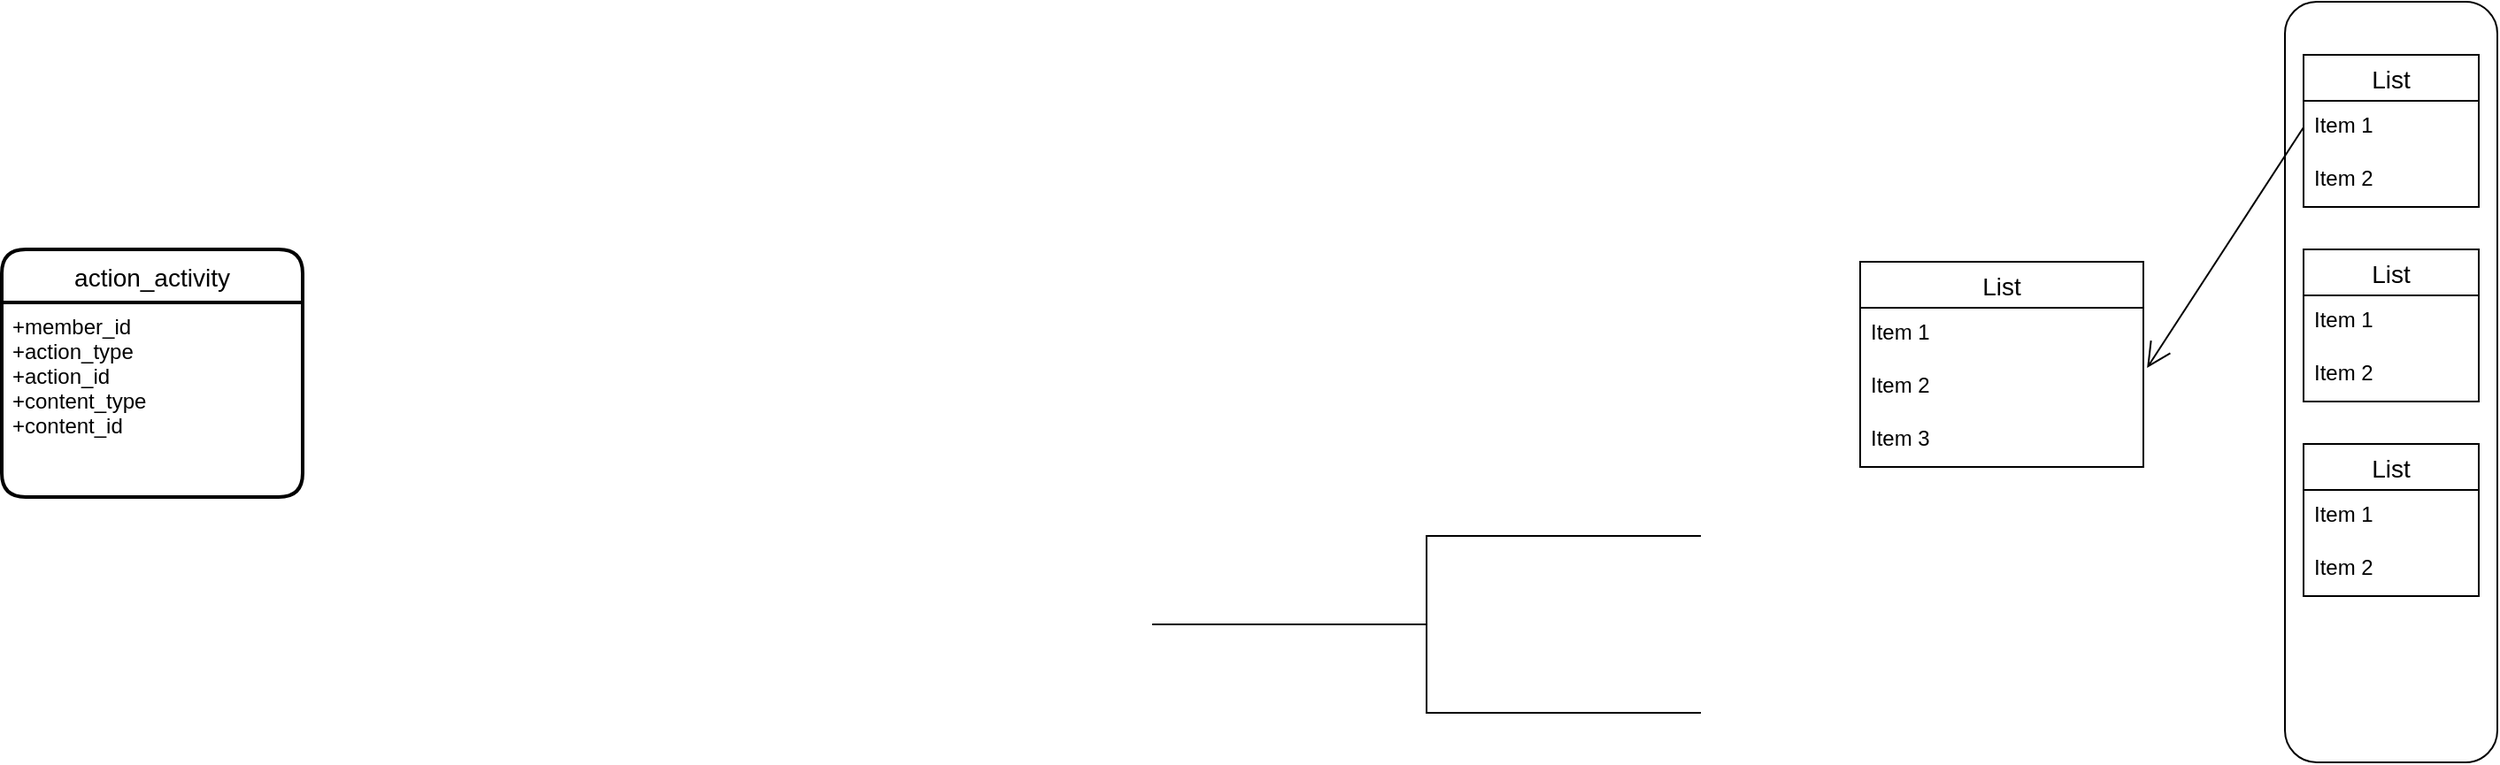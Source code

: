 <mxfile version="13.5.5" type="github">
  <diagram id="xXOAfpRkO7oq2K6r2bVf" name="Page-1">
    <mxGraphModel dx="1426" dy="803" grid="1" gridSize="10" guides="1" tooltips="1" connect="1" arrows="1" fold="1" page="1" pageScale="1" pageWidth="827" pageHeight="1169" math="0" shadow="0">
      <root>
        <mxCell id="0" />
        <mxCell id="1" parent="0" />
        <mxCell id="nlnA7nwr5EOGX_mSEBAv-14" value="" style="rounded=1;whiteSpace=wrap;html=1;" parent="1" vertex="1">
          <mxGeometry x="1340" y="233" width="120" height="430" as="geometry" />
        </mxCell>
        <mxCell id="Iiy-4Ej51L4zw9ELq6eo-1" value="List" style="swimlane;fontStyle=0;childLayout=stackLayout;horizontal=1;startSize=26;horizontalStack=0;resizeParent=1;resizeParentMax=0;resizeLast=0;collapsible=1;marginBottom=0;align=center;fontSize=14;" vertex="1" parent="1">
          <mxGeometry x="1350.5" y="263" width="99" height="86" as="geometry" />
        </mxCell>
        <mxCell id="Iiy-4Ej51L4zw9ELq6eo-2" value="Item 1" style="text;strokeColor=none;fillColor=none;spacingLeft=4;spacingRight=4;overflow=hidden;rotatable=0;points=[[0,0.5],[1,0.5]];portConstraint=eastwest;fontSize=12;" vertex="1" parent="Iiy-4Ej51L4zw9ELq6eo-1">
          <mxGeometry y="26" width="99" height="30" as="geometry" />
        </mxCell>
        <mxCell id="Iiy-4Ej51L4zw9ELq6eo-3" value="Item 2" style="text;strokeColor=none;fillColor=none;spacingLeft=4;spacingRight=4;overflow=hidden;rotatable=0;points=[[0,0.5],[1,0.5]];portConstraint=eastwest;fontSize=12;" vertex="1" parent="Iiy-4Ej51L4zw9ELq6eo-1">
          <mxGeometry y="56" width="99" height="30" as="geometry" />
        </mxCell>
        <mxCell id="Iiy-4Ej51L4zw9ELq6eo-5" value="List" style="swimlane;fontStyle=0;childLayout=stackLayout;horizontal=1;startSize=26;horizontalStack=0;resizeParent=1;resizeParentMax=0;resizeLast=0;collapsible=1;marginBottom=0;align=center;fontSize=14;" vertex="1" parent="1">
          <mxGeometry x="1350.5" y="373" width="99" height="86" as="geometry" />
        </mxCell>
        <mxCell id="Iiy-4Ej51L4zw9ELq6eo-6" value="Item 1" style="text;strokeColor=none;fillColor=none;spacingLeft=4;spacingRight=4;overflow=hidden;rotatable=0;points=[[0,0.5],[1,0.5]];portConstraint=eastwest;fontSize=12;" vertex="1" parent="Iiy-4Ej51L4zw9ELq6eo-5">
          <mxGeometry y="26" width="99" height="30" as="geometry" />
        </mxCell>
        <mxCell id="Iiy-4Ej51L4zw9ELq6eo-7" value="Item 2" style="text;strokeColor=none;fillColor=none;spacingLeft=4;spacingRight=4;overflow=hidden;rotatable=0;points=[[0,0.5],[1,0.5]];portConstraint=eastwest;fontSize=12;" vertex="1" parent="Iiy-4Ej51L4zw9ELq6eo-5">
          <mxGeometry y="56" width="99" height="30" as="geometry" />
        </mxCell>
        <mxCell id="Iiy-4Ej51L4zw9ELq6eo-8" value="List" style="swimlane;fontStyle=0;childLayout=stackLayout;horizontal=1;startSize=26;horizontalStack=0;resizeParent=1;resizeParentMax=0;resizeLast=0;collapsible=1;marginBottom=0;align=center;fontSize=14;" vertex="1" parent="1">
          <mxGeometry x="1350.5" y="483" width="99" height="86" as="geometry" />
        </mxCell>
        <mxCell id="Iiy-4Ej51L4zw9ELq6eo-9" value="Item 1" style="text;strokeColor=none;fillColor=none;spacingLeft=4;spacingRight=4;overflow=hidden;rotatable=0;points=[[0,0.5],[1,0.5]];portConstraint=eastwest;fontSize=12;" vertex="1" parent="Iiy-4Ej51L4zw9ELq6eo-8">
          <mxGeometry y="26" width="99" height="30" as="geometry" />
        </mxCell>
        <mxCell id="Iiy-4Ej51L4zw9ELq6eo-10" value="Item 2" style="text;strokeColor=none;fillColor=none;spacingLeft=4;spacingRight=4;overflow=hidden;rotatable=0;points=[[0,0.5],[1,0.5]];portConstraint=eastwest;fontSize=12;" vertex="1" parent="Iiy-4Ej51L4zw9ELq6eo-8">
          <mxGeometry y="56" width="99" height="30" as="geometry" />
        </mxCell>
        <mxCell id="nlnA7nwr5EOGX_mSEBAv-10" value="List" style="swimlane;fontStyle=0;childLayout=stackLayout;horizontal=1;startSize=26;horizontalStack=0;resizeParent=1;resizeParentMax=0;resizeLast=0;collapsible=1;marginBottom=0;align=center;fontSize=14;" parent="1" vertex="1">
          <mxGeometry x="1100" y="380" width="160" height="116" as="geometry" />
        </mxCell>
        <mxCell id="nlnA7nwr5EOGX_mSEBAv-11" value="Item 1" style="text;strokeColor=none;fillColor=none;spacingLeft=4;spacingRight=4;overflow=hidden;rotatable=0;points=[[0,0.5],[1,0.5]];portConstraint=eastwest;fontSize=12;" parent="nlnA7nwr5EOGX_mSEBAv-10" vertex="1">
          <mxGeometry y="26" width="160" height="30" as="geometry" />
        </mxCell>
        <mxCell id="nlnA7nwr5EOGX_mSEBAv-12" value="Item 2" style="text;strokeColor=none;fillColor=none;spacingLeft=4;spacingRight=4;overflow=hidden;rotatable=0;points=[[0,0.5],[1,0.5]];portConstraint=eastwest;fontSize=12;" parent="nlnA7nwr5EOGX_mSEBAv-10" vertex="1">
          <mxGeometry y="56" width="160" height="30" as="geometry" />
        </mxCell>
        <mxCell id="nlnA7nwr5EOGX_mSEBAv-13" value="Item 3" style="text;strokeColor=none;fillColor=none;spacingLeft=4;spacingRight=4;overflow=hidden;rotatable=0;points=[[0,0.5],[1,0.5]];portConstraint=eastwest;fontSize=12;" parent="nlnA7nwr5EOGX_mSEBAv-10" vertex="1">
          <mxGeometry y="86" width="160" height="30" as="geometry" />
        </mxCell>
        <mxCell id="Iiy-4Ej51L4zw9ELq6eo-12" value="" style="endArrow=open;endFill=1;endSize=12;html=1;exitX=0;exitY=0.5;exitDx=0;exitDy=0;entryX=1.013;entryY=0.133;entryDx=0;entryDy=0;entryPerimeter=0;" edge="1" parent="1" source="Iiy-4Ej51L4zw9ELq6eo-2" target="nlnA7nwr5EOGX_mSEBAv-12">
          <mxGeometry width="160" relative="1" as="geometry">
            <mxPoint x="260" y="600" as="sourcePoint" />
            <mxPoint x="420" y="600" as="targetPoint" />
          </mxGeometry>
        </mxCell>
        <mxCell id="nlnA7nwr5EOGX_mSEBAv-7" value="action_activity" style="swimlane;childLayout=stackLayout;horizontal=1;startSize=30;horizontalStack=0;rounded=1;fontSize=14;fontStyle=0;strokeWidth=2;resizeParent=0;resizeLast=1;shadow=0;dashed=0;align=center;" parent="1" vertex="1">
          <mxGeometry x="50" y="373" width="170" height="140" as="geometry" />
        </mxCell>
        <mxCell id="nlnA7nwr5EOGX_mSEBAv-8" value="+member_id&#xa;+action_type&#xa;+action_id&#xa;+content_type&#xa;+content_id" style="align=left;strokeColor=none;fillColor=none;spacingLeft=4;fontSize=12;verticalAlign=top;resizable=0;rotatable=0;part=1;" parent="nlnA7nwr5EOGX_mSEBAv-7" vertex="1">
          <mxGeometry y="30" width="170" height="110" as="geometry" />
        </mxCell>
        <mxCell id="Iiy-4Ej51L4zw9ELq6eo-15" value="" style="html=1;shape=mxgraph.flowchart.annotation_2;align=left;labelPosition=right;" vertex="1" parent="1">
          <mxGeometry x="700" y="535" width="310" height="100" as="geometry" />
        </mxCell>
      </root>
    </mxGraphModel>
  </diagram>
</mxfile>
